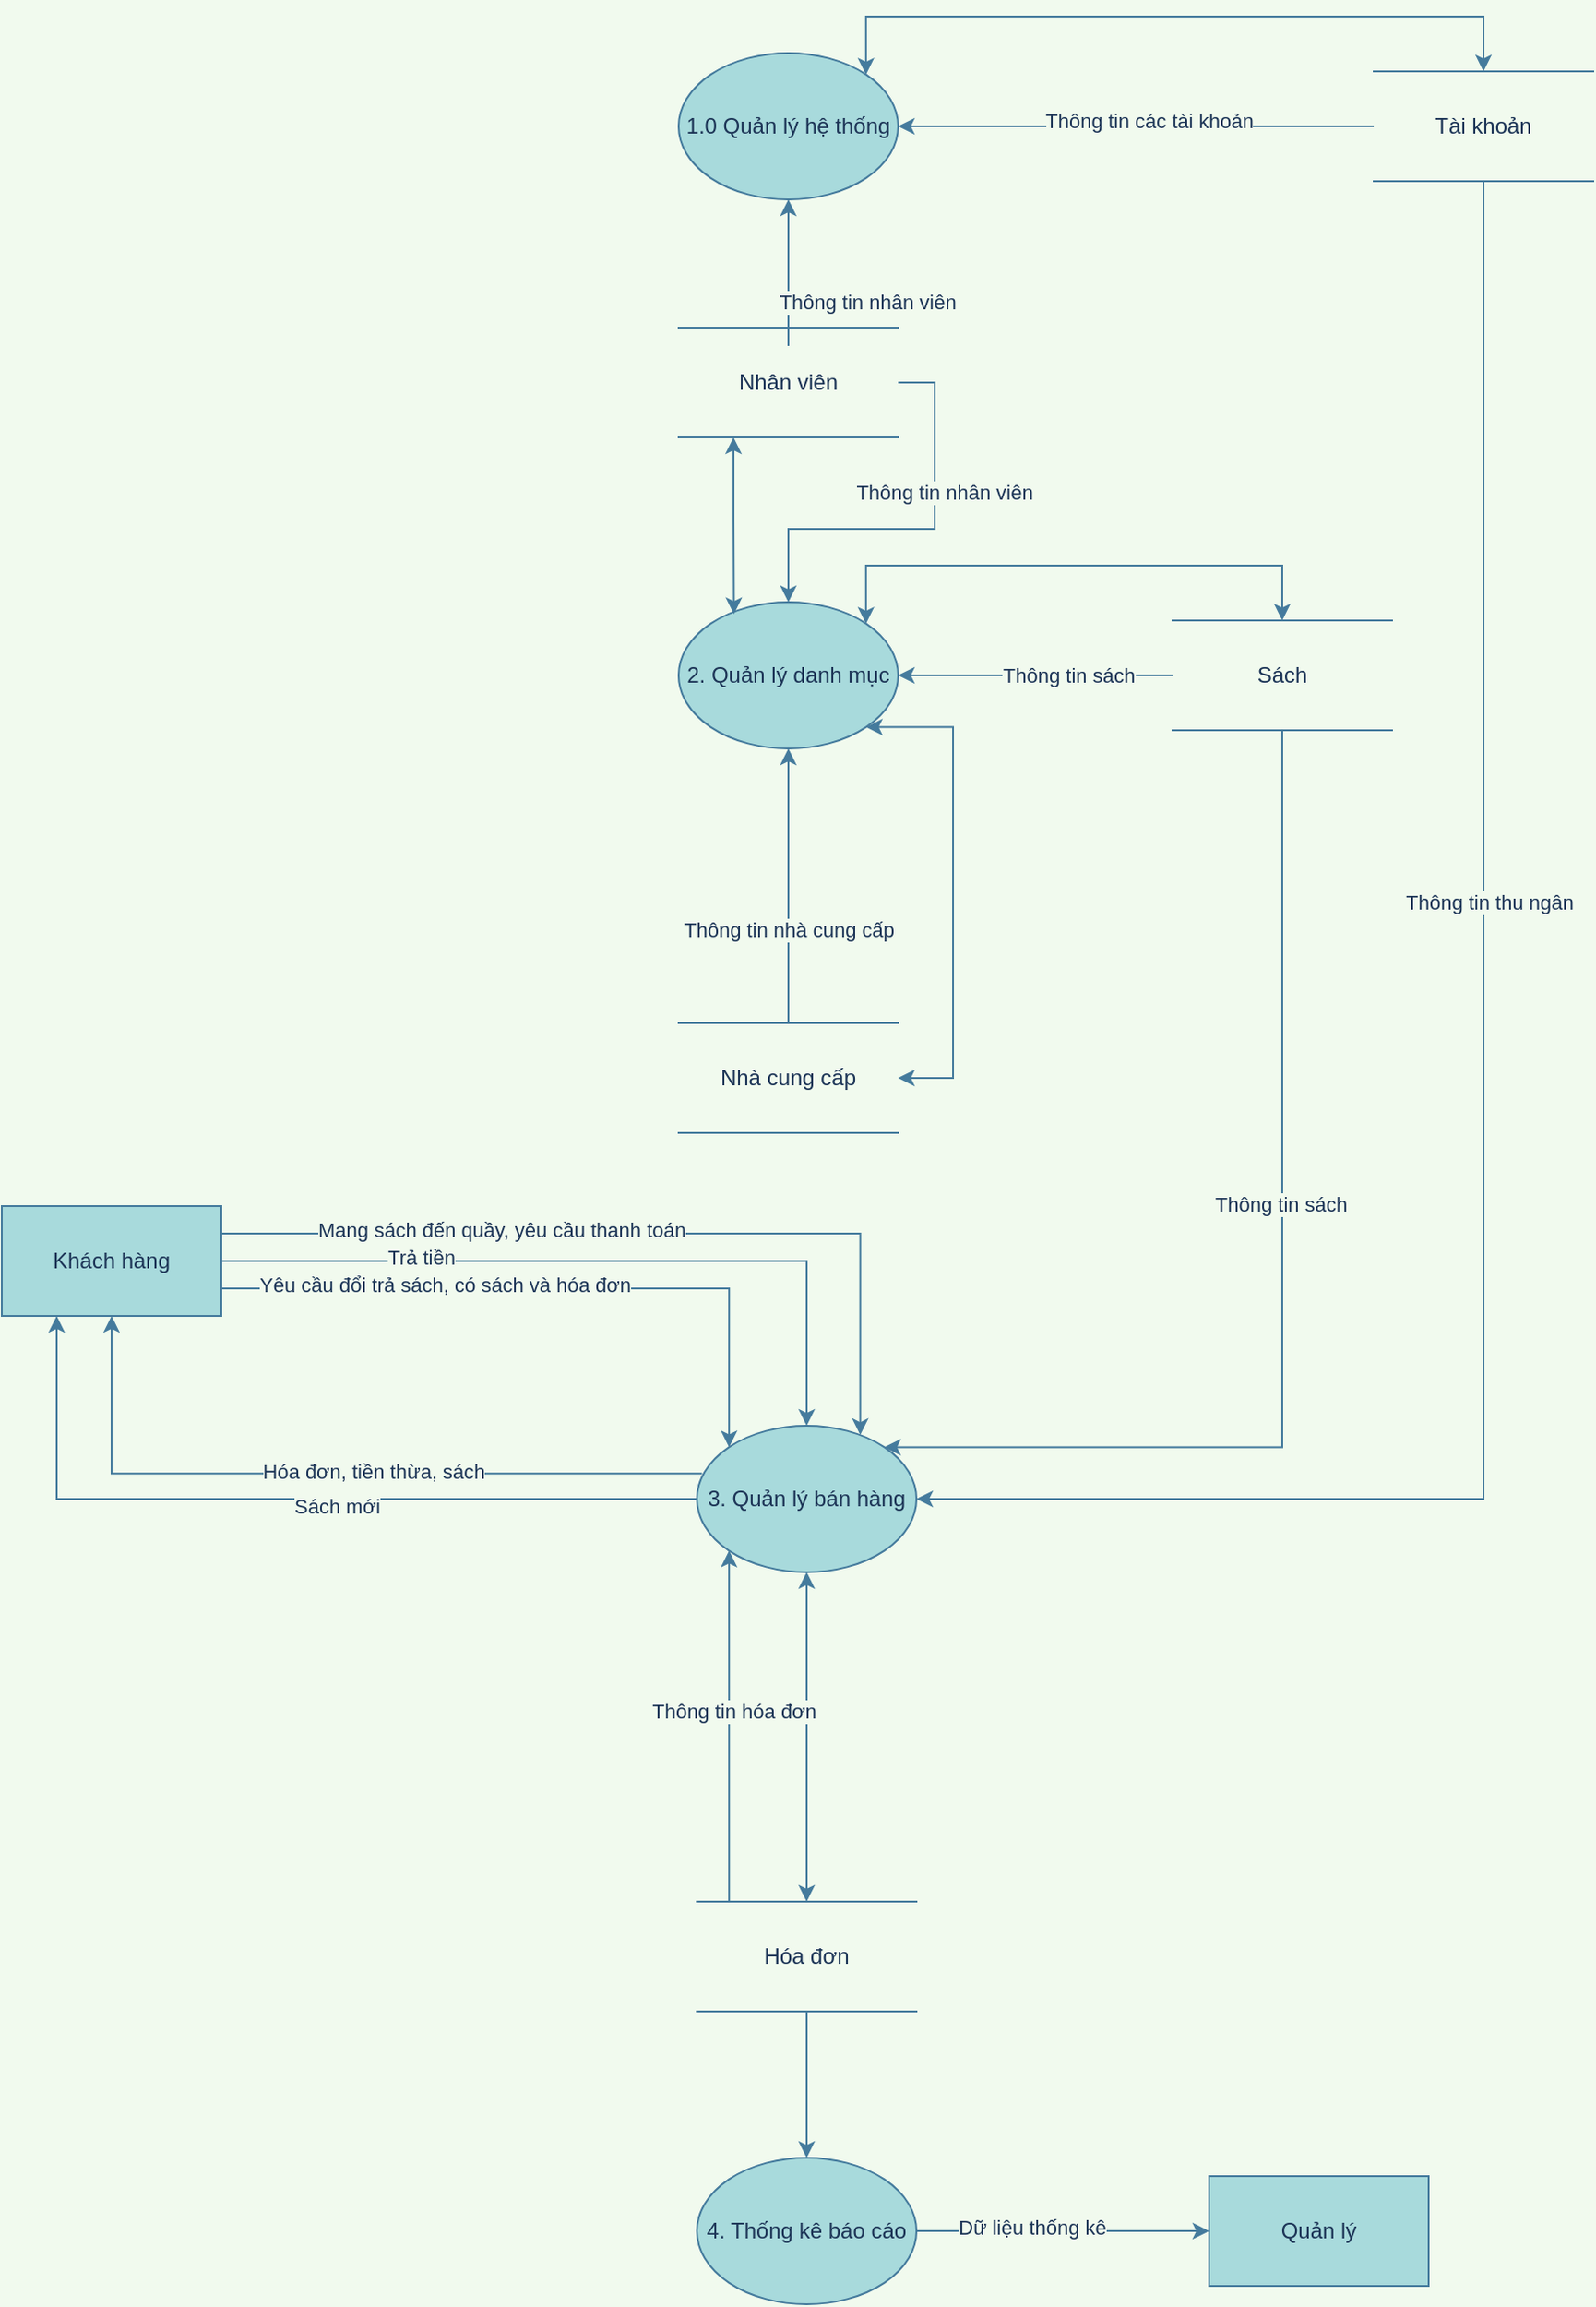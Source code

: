 <mxfile version="15.7.3" type="github">
  <diagram id="SzQFZczaZIsqtVWfIjjs" name="Page-1">
    <mxGraphModel dx="2048" dy="672" grid="1" gridSize="10" guides="1" tooltips="1" connect="1" arrows="1" fold="1" page="1" pageScale="1" pageWidth="827" pageHeight="1169" background="#F1FAEE" math="0" shadow="0">
      <root>
        <mxCell id="0" />
        <mxCell id="1" parent="0" />
        <mxCell id="en4Jvyljb47sxHWmv4XN-70" style="edgeStyle=orthogonalEdgeStyle;rounded=0;orthogonalLoop=1;jettySize=auto;html=1;exitX=1;exitY=0;exitDx=0;exitDy=0;entryX=0.5;entryY=0;entryDx=0;entryDy=0;startArrow=classic;startFill=1;endArrow=classic;endFill=1;labelBackgroundColor=#F1FAEE;strokeColor=#457B9D;fontColor=#1D3557;" parent="1" source="en4Jvyljb47sxHWmv4XN-3" target="en4Jvyljb47sxHWmv4XN-7" edge="1">
          <mxGeometry relative="1" as="geometry">
            <Array as="points">
              <mxPoint x="462" y="170" />
              <mxPoint x="800" y="170" />
            </Array>
          </mxGeometry>
        </mxCell>
        <mxCell id="en4Jvyljb47sxHWmv4XN-3" value="1.0 Quản lý hệ thống" style="ellipse;whiteSpace=wrap;html=1;fillColor=#A8DADC;strokeColor=#457B9D;fontColor=#1D3557;" parent="1" vertex="1">
          <mxGeometry x="360" y="190" width="120" height="80" as="geometry" />
        </mxCell>
        <mxCell id="en4Jvyljb47sxHWmv4XN-58" style="edgeStyle=orthogonalEdgeStyle;rounded=0;orthogonalLoop=1;jettySize=auto;html=1;exitX=0.5;exitY=1;exitDx=0;exitDy=0;entryX=0.5;entryY=0;entryDx=0;entryDy=0;startArrow=classic;startFill=1;endArrow=classic;endFill=1;labelBackgroundColor=#F1FAEE;strokeColor=#457B9D;fontColor=#1D3557;" parent="1" source="en4Jvyljb47sxHWmv4XN-4" target="en4Jvyljb47sxHWmv4XN-11" edge="1">
          <mxGeometry relative="1" as="geometry" />
        </mxCell>
        <mxCell id="en4Jvyljb47sxHWmv4XN-93" style="edgeStyle=orthogonalEdgeStyle;rounded=0;orthogonalLoop=1;jettySize=auto;html=1;exitX=0.023;exitY=0.326;exitDx=0;exitDy=0;entryX=0.5;entryY=1;entryDx=0;entryDy=0;startArrow=none;startFill=0;endArrow=classic;endFill=1;exitPerimeter=0;labelBackgroundColor=#F1FAEE;strokeColor=#457B9D;fontColor=#1D3557;" parent="1" source="en4Jvyljb47sxHWmv4XN-4" target="en4Jvyljb47sxHWmv4XN-85" edge="1">
          <mxGeometry relative="1" as="geometry" />
        </mxCell>
        <mxCell id="en4Jvyljb47sxHWmv4XN-94" value="Hóa đơn, tiền thừa, sách" style="edgeLabel;html=1;align=center;verticalAlign=middle;resizable=0;points=[];labelBackgroundColor=#F1FAEE;fontColor=#1D3557;" parent="en4Jvyljb47sxHWmv4XN-93" vertex="1" connectable="0">
          <mxGeometry x="-0.117" y="-1" relative="1" as="geometry">
            <mxPoint as="offset" />
          </mxGeometry>
        </mxCell>
        <mxCell id="en4Jvyljb47sxHWmv4XN-95" style="edgeStyle=orthogonalEdgeStyle;rounded=0;orthogonalLoop=1;jettySize=auto;html=1;exitX=0;exitY=0.5;exitDx=0;exitDy=0;entryX=0.25;entryY=1;entryDx=0;entryDy=0;startArrow=none;startFill=0;endArrow=classic;endFill=1;labelBackgroundColor=#F1FAEE;strokeColor=#457B9D;fontColor=#1D3557;" parent="1" source="en4Jvyljb47sxHWmv4XN-4" target="en4Jvyljb47sxHWmv4XN-85" edge="1">
          <mxGeometry relative="1" as="geometry" />
        </mxCell>
        <mxCell id="en4Jvyljb47sxHWmv4XN-96" value="Sách mới" style="edgeLabel;html=1;align=center;verticalAlign=middle;resizable=0;points=[];labelBackgroundColor=#F1FAEE;fontColor=#1D3557;" parent="en4Jvyljb47sxHWmv4XN-95" vertex="1" connectable="0">
          <mxGeometry x="-0.123" y="4" relative="1" as="geometry">
            <mxPoint as="offset" />
          </mxGeometry>
        </mxCell>
        <mxCell id="en4Jvyljb47sxHWmv4XN-4" value="&lt;span&gt;3. Quản lý bán hàng&lt;/span&gt;" style="ellipse;whiteSpace=wrap;html=1;fillColor=#A8DADC;strokeColor=#457B9D;fontColor=#1D3557;" parent="1" vertex="1">
          <mxGeometry x="370" y="940" width="120" height="80" as="geometry" />
        </mxCell>
        <mxCell id="en4Jvyljb47sxHWmv4XN-46" style="edgeStyle=orthogonalEdgeStyle;rounded=0;orthogonalLoop=1;jettySize=auto;html=1;exitX=1;exitY=0.5;exitDx=0;exitDy=0;startArrow=none;startFill=0;endArrow=classic;endFill=1;entryX=0;entryY=0.5;entryDx=0;entryDy=0;labelBackgroundColor=#F1FAEE;strokeColor=#457B9D;fontColor=#1D3557;" parent="1" source="en4Jvyljb47sxHWmv4XN-5" target="en4Jvyljb47sxHWmv4XN-45" edge="1">
          <mxGeometry relative="1" as="geometry" />
        </mxCell>
        <mxCell id="en4Jvyljb47sxHWmv4XN-47" value="Dữ liệu thống kê" style="edgeLabel;html=1;align=center;verticalAlign=middle;resizable=0;points=[];labelBackgroundColor=#F1FAEE;fontColor=#1D3557;" parent="en4Jvyljb47sxHWmv4XN-46" vertex="1" connectable="0">
          <mxGeometry x="-0.212" y="2" relative="1" as="geometry">
            <mxPoint as="offset" />
          </mxGeometry>
        </mxCell>
        <mxCell id="en4Jvyljb47sxHWmv4XN-5" value="&lt;span&gt;4. Thống kê báo cáo&lt;/span&gt;" style="ellipse;whiteSpace=wrap;html=1;fillColor=#A8DADC;strokeColor=#457B9D;fontColor=#1D3557;" parent="1" vertex="1">
          <mxGeometry x="370" y="1340" width="120" height="80" as="geometry" />
        </mxCell>
        <mxCell id="en4Jvyljb47sxHWmv4XN-38" style="edgeStyle=orthogonalEdgeStyle;rounded=0;orthogonalLoop=1;jettySize=auto;html=1;exitX=1;exitY=0;exitDx=0;exitDy=0;entryX=0.5;entryY=0;entryDx=0;entryDy=0;startArrow=classic;startFill=1;endArrow=classic;endFill=1;labelBackgroundColor=#F1FAEE;strokeColor=#457B9D;fontColor=#1D3557;" parent="1" source="en4Jvyljb47sxHWmv4XN-6" target="en4Jvyljb47sxHWmv4XN-10" edge="1">
          <mxGeometry relative="1" as="geometry">
            <Array as="points">
              <mxPoint x="462" y="470" />
              <mxPoint x="690" y="470" />
            </Array>
          </mxGeometry>
        </mxCell>
        <mxCell id="en4Jvyljb47sxHWmv4XN-69" style="edgeStyle=orthogonalEdgeStyle;rounded=0;orthogonalLoop=1;jettySize=auto;html=1;exitX=1;exitY=1;exitDx=0;exitDy=0;entryX=1;entryY=0.5;entryDx=0;entryDy=0;startArrow=classic;startFill=1;endArrow=classic;endFill=1;labelBackgroundColor=#F1FAEE;strokeColor=#457B9D;fontColor=#1D3557;" parent="1" source="en4Jvyljb47sxHWmv4XN-6" target="en4Jvyljb47sxHWmv4XN-12" edge="1">
          <mxGeometry relative="1" as="geometry">
            <Array as="points">
              <mxPoint x="510" y="558" />
              <mxPoint x="510" y="750" />
            </Array>
          </mxGeometry>
        </mxCell>
        <mxCell id="en4Jvyljb47sxHWmv4XN-6" value="&lt;span&gt;2. Quản lý danh mục&lt;/span&gt;" style="ellipse;whiteSpace=wrap;html=1;fillColor=#A8DADC;strokeColor=#457B9D;fontColor=#1D3557;" parent="1" vertex="1">
          <mxGeometry x="360" y="490" width="120" height="80" as="geometry" />
        </mxCell>
        <mxCell id="en4Jvyljb47sxHWmv4XN-40" style="edgeStyle=orthogonalEdgeStyle;rounded=0;orthogonalLoop=1;jettySize=auto;html=1;exitX=0.5;exitY=1;exitDx=0;exitDy=0;entryX=1;entryY=0.5;entryDx=0;entryDy=0;startArrow=none;startFill=0;endArrow=classic;endFill=1;labelBackgroundColor=#F1FAEE;strokeColor=#457B9D;fontColor=#1D3557;" parent="1" source="en4Jvyljb47sxHWmv4XN-7" target="en4Jvyljb47sxHWmv4XN-4" edge="1">
          <mxGeometry relative="1" as="geometry" />
        </mxCell>
        <mxCell id="en4Jvyljb47sxHWmv4XN-41" value="Thông tin thu ngân" style="edgeLabel;html=1;align=center;verticalAlign=middle;resizable=0;points=[];labelBackgroundColor=#F1FAEE;fontColor=#1D3557;" parent="en4Jvyljb47sxHWmv4XN-40" vertex="1" connectable="0">
          <mxGeometry x="-0.236" y="3" relative="1" as="geometry">
            <mxPoint as="offset" />
          </mxGeometry>
        </mxCell>
        <mxCell id="en4Jvyljb47sxHWmv4XN-7" value="Tài khoản" style="shape=partialRectangle;whiteSpace=wrap;html=1;left=0;right=0;fillColor=none;strokeColor=#457B9D;fontColor=#1D3557;" parent="1" vertex="1">
          <mxGeometry x="740" y="200" width="120" height="60" as="geometry" />
        </mxCell>
        <mxCell id="en4Jvyljb47sxHWmv4XN-20" style="edgeStyle=orthogonalEdgeStyle;rounded=0;orthogonalLoop=1;jettySize=auto;html=1;exitX=1;exitY=0.5;exitDx=0;exitDy=0;entryX=0.5;entryY=0;entryDx=0;entryDy=0;startArrow=none;startFill=0;labelBackgroundColor=#F1FAEE;strokeColor=#457B9D;fontColor=#1D3557;" parent="1" source="en4Jvyljb47sxHWmv4XN-9" target="en4Jvyljb47sxHWmv4XN-6" edge="1">
          <mxGeometry relative="1" as="geometry">
            <Array as="points">
              <mxPoint x="500" y="370" />
              <mxPoint x="500" y="450" />
              <mxPoint x="420" y="450" />
            </Array>
          </mxGeometry>
        </mxCell>
        <mxCell id="en4Jvyljb47sxHWmv4XN-72" value="Thông tin nhân viên" style="edgeLabel;html=1;align=center;verticalAlign=middle;resizable=0;points=[];labelBackgroundColor=#F1FAEE;fontColor=#1D3557;" parent="en4Jvyljb47sxHWmv4XN-20" vertex="1" connectable="0">
          <mxGeometry x="0.049" y="2" relative="1" as="geometry">
            <mxPoint x="20" y="-22" as="offset" />
          </mxGeometry>
        </mxCell>
        <mxCell id="en4Jvyljb47sxHWmv4XN-21" style="edgeStyle=orthogonalEdgeStyle;rounded=0;orthogonalLoop=1;jettySize=auto;html=1;exitX=0.25;exitY=1;exitDx=0;exitDy=0;startArrow=classic;startFill=1;entryX=0.252;entryY=0.081;entryDx=0;entryDy=0;entryPerimeter=0;labelBackgroundColor=#F1FAEE;strokeColor=#457B9D;fontColor=#1D3557;" parent="1" source="en4Jvyljb47sxHWmv4XN-9" target="en4Jvyljb47sxHWmv4XN-6" edge="1">
          <mxGeometry relative="1" as="geometry">
            <mxPoint x="390" y="490" as="targetPoint" />
            <Array as="points" />
          </mxGeometry>
        </mxCell>
        <mxCell id="en4Jvyljb47sxHWmv4XN-9" value="Nhân viên" style="shape=partialRectangle;whiteSpace=wrap;html=1;left=0;right=0;fillColor=none;direction=east;strokeColor=#457B9D;fontColor=#1D3557;" parent="1" vertex="1">
          <mxGeometry x="360" y="340" width="120" height="60" as="geometry" />
        </mxCell>
        <mxCell id="en4Jvyljb47sxHWmv4XN-39" style="edgeStyle=orthogonalEdgeStyle;rounded=0;orthogonalLoop=1;jettySize=auto;html=1;exitX=0.5;exitY=1;exitDx=0;exitDy=0;entryX=1;entryY=0;entryDx=0;entryDy=0;startArrow=none;startFill=0;endArrow=classic;endFill=1;labelBackgroundColor=#F1FAEE;strokeColor=#457B9D;fontColor=#1D3557;" parent="1" source="en4Jvyljb47sxHWmv4XN-10" target="en4Jvyljb47sxHWmv4XN-4" edge="1">
          <mxGeometry relative="1" as="geometry">
            <Array as="points">
              <mxPoint x="690" y="952" />
            </Array>
          </mxGeometry>
        </mxCell>
        <mxCell id="en4Jvyljb47sxHWmv4XN-42" value="Thông tin sách" style="edgeLabel;html=1;align=center;verticalAlign=middle;resizable=0;points=[];labelBackgroundColor=#F1FAEE;fontColor=#1D3557;" parent="en4Jvyljb47sxHWmv4XN-39" vertex="1" connectable="0">
          <mxGeometry x="-0.15" y="-1" relative="1" as="geometry">
            <mxPoint as="offset" />
          </mxGeometry>
        </mxCell>
        <mxCell id="en4Jvyljb47sxHWmv4XN-67" style="edgeStyle=orthogonalEdgeStyle;rounded=0;orthogonalLoop=1;jettySize=auto;html=1;exitX=0;exitY=0.5;exitDx=0;exitDy=0;entryX=1;entryY=0.5;entryDx=0;entryDy=0;startArrow=none;startFill=0;endArrow=classic;endFill=1;labelBackgroundColor=#F1FAEE;strokeColor=#457B9D;fontColor=#1D3557;" parent="1" source="en4Jvyljb47sxHWmv4XN-10" target="en4Jvyljb47sxHWmv4XN-6" edge="1">
          <mxGeometry relative="1" as="geometry" />
        </mxCell>
        <mxCell id="en4Jvyljb47sxHWmv4XN-68" value="Thông tin sách" style="edgeLabel;html=1;align=center;verticalAlign=middle;resizable=0;points=[];labelBackgroundColor=#F1FAEE;fontColor=#1D3557;" parent="en4Jvyljb47sxHWmv4XN-67" vertex="1" connectable="0">
          <mxGeometry x="-0.04" y="2" relative="1" as="geometry">
            <mxPoint x="15" y="-2" as="offset" />
          </mxGeometry>
        </mxCell>
        <mxCell id="en4Jvyljb47sxHWmv4XN-10" value="Sách" style="shape=partialRectangle;whiteSpace=wrap;html=1;left=0;right=0;fillColor=none;strokeColor=#457B9D;fontColor=#1D3557;" parent="1" vertex="1">
          <mxGeometry x="630" y="500" width="120" height="60" as="geometry" />
        </mxCell>
        <mxCell id="en4Jvyljb47sxHWmv4XN-60" style="edgeStyle=orthogonalEdgeStyle;rounded=0;orthogonalLoop=1;jettySize=auto;html=1;exitX=0.25;exitY=0;exitDx=0;exitDy=0;entryX=0;entryY=1;entryDx=0;entryDy=0;startArrow=none;startFill=0;endArrow=classic;endFill=1;labelBackgroundColor=#F1FAEE;strokeColor=#457B9D;fontColor=#1D3557;" parent="1" source="en4Jvyljb47sxHWmv4XN-11" target="en4Jvyljb47sxHWmv4XN-4" edge="1">
          <mxGeometry relative="1" as="geometry">
            <Array as="points">
              <mxPoint x="388" y="1200" />
            </Array>
          </mxGeometry>
        </mxCell>
        <mxCell id="en4Jvyljb47sxHWmv4XN-61" value="Thông tin hóa đơn" style="edgeLabel;html=1;align=center;verticalAlign=middle;resizable=0;points=[];labelBackgroundColor=#F1FAEE;fontColor=#1D3557;" parent="en4Jvyljb47sxHWmv4XN-60" vertex="1" connectable="0">
          <mxGeometry x="0.146" y="-2" relative="1" as="geometry">
            <mxPoint as="offset" />
          </mxGeometry>
        </mxCell>
        <mxCell id="en4Jvyljb47sxHWmv4XN-65" style="edgeStyle=orthogonalEdgeStyle;rounded=0;orthogonalLoop=1;jettySize=auto;html=1;exitX=0.5;exitY=1;exitDx=0;exitDy=0;entryX=0.5;entryY=0;entryDx=0;entryDy=0;startArrow=none;startFill=0;endArrow=classic;endFill=1;labelBackgroundColor=#F1FAEE;strokeColor=#457B9D;fontColor=#1D3557;" parent="1" source="en4Jvyljb47sxHWmv4XN-11" target="en4Jvyljb47sxHWmv4XN-5" edge="1">
          <mxGeometry relative="1" as="geometry" />
        </mxCell>
        <mxCell id="en4Jvyljb47sxHWmv4XN-11" value="Hóa đơn" style="shape=partialRectangle;whiteSpace=wrap;html=1;left=0;right=0;fillColor=none;strokeColor=#457B9D;fontColor=#1D3557;" parent="1" vertex="1">
          <mxGeometry x="370" y="1200" width="120" height="60" as="geometry" />
        </mxCell>
        <mxCell id="en4Jvyljb47sxHWmv4XN-62" style="edgeStyle=orthogonalEdgeStyle;rounded=0;orthogonalLoop=1;jettySize=auto;html=1;exitX=0.5;exitY=0;exitDx=0;exitDy=0;entryX=0.5;entryY=1;entryDx=0;entryDy=0;startArrow=none;startFill=0;endArrow=classic;endFill=1;labelBackgroundColor=#F1FAEE;strokeColor=#457B9D;fontColor=#1D3557;" parent="1" source="en4Jvyljb47sxHWmv4XN-12" target="en4Jvyljb47sxHWmv4XN-6" edge="1">
          <mxGeometry relative="1" as="geometry">
            <Array as="points">
              <mxPoint x="420" y="640" />
            </Array>
          </mxGeometry>
        </mxCell>
        <mxCell id="en4Jvyljb47sxHWmv4XN-71" value="Thông tin nhà cung cấp" style="edgeLabel;html=1;align=center;verticalAlign=middle;resizable=0;points=[];labelBackgroundColor=#F1FAEE;fontColor=#1D3557;" parent="en4Jvyljb47sxHWmv4XN-62" vertex="1" connectable="0">
          <mxGeometry x="-0.316" relative="1" as="geometry">
            <mxPoint as="offset" />
          </mxGeometry>
        </mxCell>
        <mxCell id="en4Jvyljb47sxHWmv4XN-12" value="Nhà cung cấp" style="shape=partialRectangle;whiteSpace=wrap;html=1;left=0;right=0;fillColor=none;strokeColor=#457B9D;fontColor=#1D3557;" parent="1" vertex="1">
          <mxGeometry x="360" y="720" width="120" height="60" as="geometry" />
        </mxCell>
        <mxCell id="en4Jvyljb47sxHWmv4XN-13" value="" style="edgeStyle=segmentEdgeStyle;endArrow=classic;html=1;rounded=0;exitX=0;exitY=0.5;exitDx=0;exitDy=0;entryX=1;entryY=0.5;entryDx=0;entryDy=0;labelBackgroundColor=#F1FAEE;strokeColor=#457B9D;fontColor=#1D3557;" parent="1" source="en4Jvyljb47sxHWmv4XN-7" target="en4Jvyljb47sxHWmv4XN-3" edge="1">
          <mxGeometry width="50" height="50" relative="1" as="geometry">
            <mxPoint x="510" y="450" as="sourcePoint" />
            <mxPoint x="560" y="400" as="targetPoint" />
            <Array as="points">
              <mxPoint x="710" y="230" />
              <mxPoint x="710" y="230" />
            </Array>
          </mxGeometry>
        </mxCell>
        <mxCell id="en4Jvyljb47sxHWmv4XN-15" value="Thông tin các tài khoản" style="edgeLabel;html=1;align=center;verticalAlign=middle;resizable=0;points=[];labelBackgroundColor=#F1FAEE;fontColor=#1D3557;" parent="en4Jvyljb47sxHWmv4XN-13" vertex="1" connectable="0">
          <mxGeometry x="-0.053" y="-3" relative="1" as="geometry">
            <mxPoint as="offset" />
          </mxGeometry>
        </mxCell>
        <mxCell id="en4Jvyljb47sxHWmv4XN-16" value="" style="edgeStyle=segmentEdgeStyle;endArrow=classic;html=1;rounded=0;exitX=0.5;exitY=0;exitDx=0;exitDy=0;entryX=0.5;entryY=1;entryDx=0;entryDy=0;labelBackgroundColor=#F1FAEE;strokeColor=#457B9D;fontColor=#1D3557;" parent="1" source="en4Jvyljb47sxHWmv4XN-9" target="en4Jvyljb47sxHWmv4XN-3" edge="1">
          <mxGeometry width="50" height="50" relative="1" as="geometry">
            <mxPoint x="210" y="280" as="sourcePoint" />
            <mxPoint x="378" y="260" as="targetPoint" />
            <Array as="points">
              <mxPoint x="420" y="350" />
            </Array>
          </mxGeometry>
        </mxCell>
        <mxCell id="en4Jvyljb47sxHWmv4XN-18" value="Thông tin nhân viên" style="edgeLabel;html=1;align=center;verticalAlign=middle;resizable=0;points=[];labelBackgroundColor=#F1FAEE;fontColor=#1D3557;" parent="en4Jvyljb47sxHWmv4XN-16" vertex="1" connectable="0">
          <mxGeometry x="-0.326" y="-4" relative="1" as="geometry">
            <mxPoint x="39" y="-4" as="offset" />
          </mxGeometry>
        </mxCell>
        <mxCell id="en4Jvyljb47sxHWmv4XN-45" value="Quản lý" style="rounded=0;whiteSpace=wrap;html=1;fillColor=#A8DADC;strokeColor=#457B9D;fontColor=#1D3557;" parent="1" vertex="1">
          <mxGeometry x="650" y="1350" width="120" height="60" as="geometry" />
        </mxCell>
        <mxCell id="en4Jvyljb47sxHWmv4XN-86" style="edgeStyle=orthogonalEdgeStyle;rounded=0;orthogonalLoop=1;jettySize=auto;html=1;exitX=1;exitY=0.25;exitDx=0;exitDy=0;entryX=0.744;entryY=0.063;entryDx=0;entryDy=0;entryPerimeter=0;startArrow=none;startFill=0;endArrow=classic;endFill=1;labelBackgroundColor=#F1FAEE;strokeColor=#457B9D;fontColor=#1D3557;" parent="1" source="en4Jvyljb47sxHWmv4XN-85" target="en4Jvyljb47sxHWmv4XN-4" edge="1">
          <mxGeometry relative="1" as="geometry" />
        </mxCell>
        <mxCell id="en4Jvyljb47sxHWmv4XN-89" value="Mang sách đến quầy, yêu cầu thanh toán" style="edgeLabel;html=1;align=center;verticalAlign=middle;resizable=0;points=[];labelBackgroundColor=#F1FAEE;fontColor=#1D3557;" parent="en4Jvyljb47sxHWmv4XN-86" vertex="1" connectable="0">
          <mxGeometry x="-0.464" y="2" relative="1" as="geometry">
            <mxPoint x="30" as="offset" />
          </mxGeometry>
        </mxCell>
        <mxCell id="en4Jvyljb47sxHWmv4XN-87" style="edgeStyle=orthogonalEdgeStyle;rounded=0;orthogonalLoop=1;jettySize=auto;html=1;exitX=1;exitY=0.5;exitDx=0;exitDy=0;entryX=0.5;entryY=0;entryDx=0;entryDy=0;startArrow=none;startFill=0;endArrow=classic;endFill=1;labelBackgroundColor=#F1FAEE;strokeColor=#457B9D;fontColor=#1D3557;" parent="1" source="en4Jvyljb47sxHWmv4XN-85" target="en4Jvyljb47sxHWmv4XN-4" edge="1">
          <mxGeometry relative="1" as="geometry" />
        </mxCell>
        <mxCell id="en4Jvyljb47sxHWmv4XN-90" value="Trả tiền" style="edgeLabel;html=1;align=center;verticalAlign=middle;resizable=0;points=[];labelBackgroundColor=#F1FAEE;fontColor=#1D3557;" parent="en4Jvyljb47sxHWmv4XN-87" vertex="1" connectable="0">
          <mxGeometry x="-0.469" y="2" relative="1" as="geometry">
            <mxPoint as="offset" />
          </mxGeometry>
        </mxCell>
        <mxCell id="en4Jvyljb47sxHWmv4XN-88" style="edgeStyle=orthogonalEdgeStyle;rounded=0;orthogonalLoop=1;jettySize=auto;html=1;exitX=1;exitY=0.75;exitDx=0;exitDy=0;entryX=0;entryY=0;entryDx=0;entryDy=0;startArrow=none;startFill=0;endArrow=classic;endFill=1;labelBackgroundColor=#F1FAEE;strokeColor=#457B9D;fontColor=#1D3557;" parent="1" source="en4Jvyljb47sxHWmv4XN-85" target="en4Jvyljb47sxHWmv4XN-4" edge="1">
          <mxGeometry relative="1" as="geometry" />
        </mxCell>
        <mxCell id="en4Jvyljb47sxHWmv4XN-91" value="Yêu cầu đổi trả sách, có sách và hóa đơn" style="edgeLabel;html=1;align=center;verticalAlign=middle;resizable=0;points=[];labelBackgroundColor=#F1FAEE;fontColor=#1D3557;" parent="en4Jvyljb47sxHWmv4XN-88" vertex="1" connectable="0">
          <mxGeometry x="-0.334" y="2" relative="1" as="geometry">
            <mxPoint as="offset" />
          </mxGeometry>
        </mxCell>
        <mxCell id="en4Jvyljb47sxHWmv4XN-85" value="Khách hàng" style="rounded=0;whiteSpace=wrap;html=1;fillColor=#A8DADC;strokeColor=#457B9D;fontColor=#1D3557;" parent="1" vertex="1">
          <mxGeometry x="-10" y="820" width="120" height="60" as="geometry" />
        </mxCell>
      </root>
    </mxGraphModel>
  </diagram>
</mxfile>
